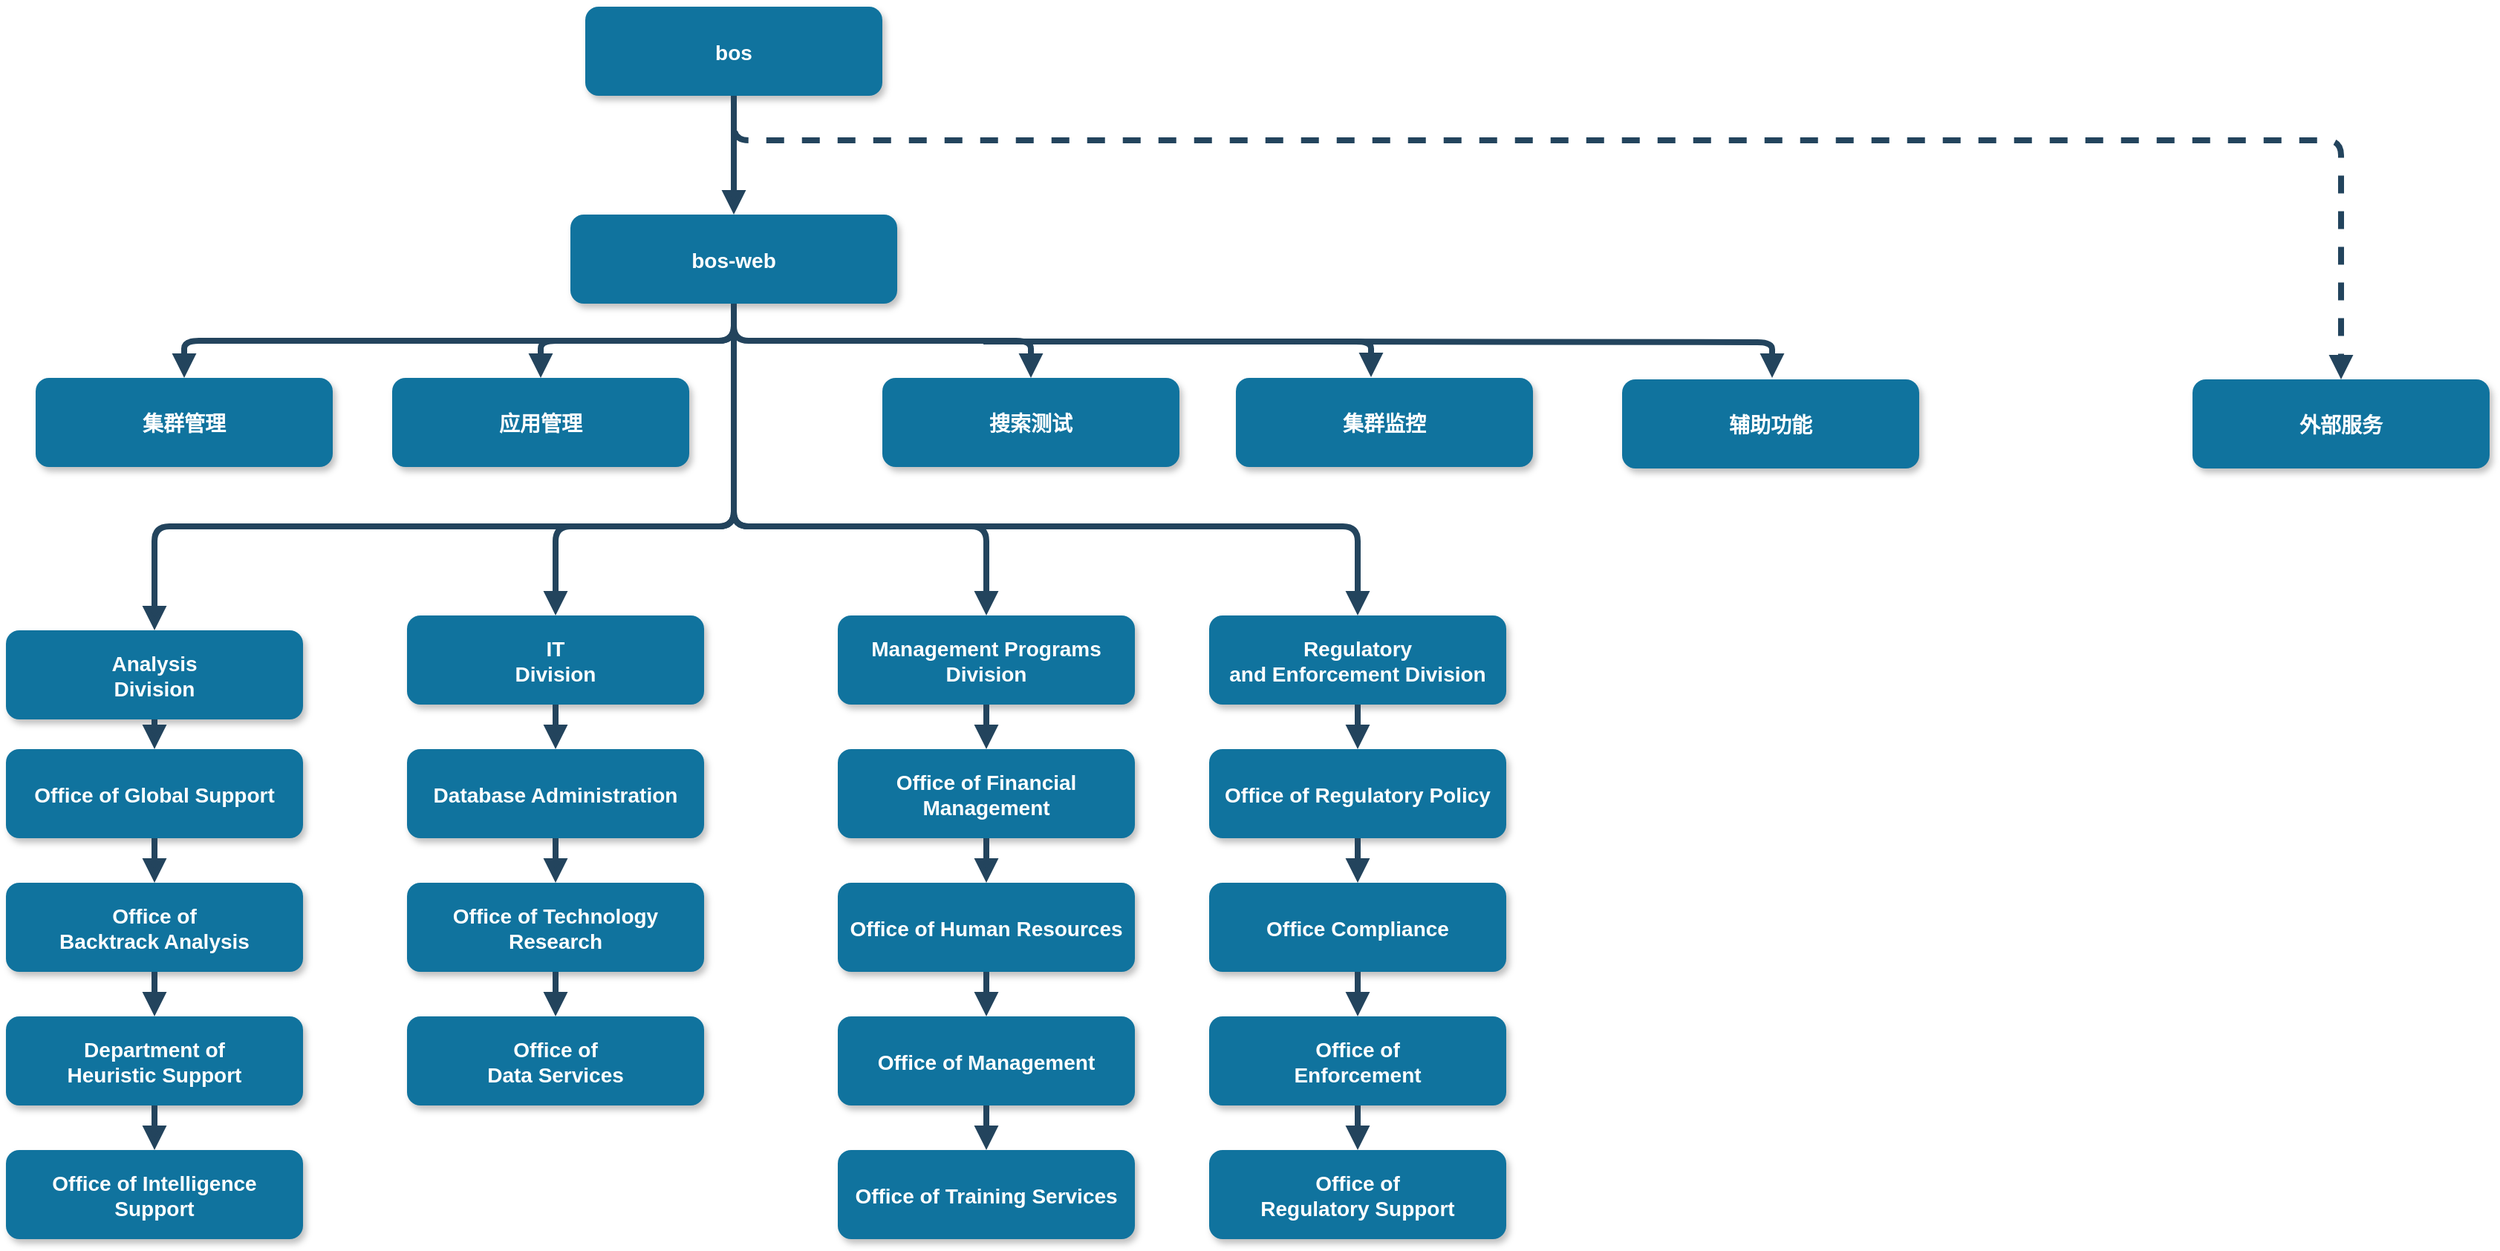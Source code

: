 <mxfile version="13.7.5" type="github">
  <diagram name="Page-1" id="97916047-d0de-89f5-080d-49f4d83e522f">
    <mxGraphModel dx="1426" dy="707" grid="1" gridSize="10" guides="1" tooltips="1" connect="1" arrows="1" fold="1" page="1" pageScale="1.5" pageWidth="1169" pageHeight="827" background="#ffffff" math="0" shadow="0">
      <root>
        <mxCell id="0" />
        <mxCell id="1" parent="0" />
        <mxCell id="2" value="bos" style="rounded=1;fillColor=#10739E;strokeColor=none;shadow=1;gradientColor=none;fontStyle=1;fontColor=#FFFFFF;fontSize=14;" parent="1" vertex="1">
          <mxGeometry x="672" y="205.5" width="200" height="60" as="geometry" />
        </mxCell>
        <UserObject label="bos-web" id="3">
          <mxCell style="rounded=1;fillColor=#10739E;strokeColor=none;shadow=1;gradientColor=none;fontStyle=1;fontColor=#FFFFFF;fontSize=14;" parent="1" vertex="1">
            <mxGeometry x="662" y="345.5" width="220" height="60" as="geometry" />
          </mxCell>
        </UserObject>
        <mxCell id="4" value="&#xa;集群管理&#xa;" style="rounded=1;fillColor=#10739E;strokeColor=none;shadow=1;gradientColor=none;fontStyle=1;fontSize=14;fontColor=#FFFFFF;" parent="1" vertex="1">
          <mxGeometry x="302" y="455.5" width="200" height="60" as="geometry" />
        </mxCell>
        <mxCell id="5" value="应用管理" style="rounded=1;fillColor=#10739E;strokeColor=none;shadow=1;gradientColor=none;fontStyle=1;fontColor=#FFFFFF;fontSize=14;" parent="1" vertex="1">
          <mxGeometry x="542" y="455.5" width="200" height="60" as="geometry" />
        </mxCell>
        <mxCell id="6" value="搜索测试" style="rounded=1;fillColor=#10739E;strokeColor=none;shadow=1;gradientColor=none;fontStyle=1;fontColor=#FFFFFF;fontSize=14;" parent="1" vertex="1">
          <mxGeometry x="872" y="455.5" width="200" height="60" as="geometry" />
        </mxCell>
        <mxCell id="7" value="外部服务" style="rounded=1;fillColor=#10739E;strokeColor=none;shadow=1;gradientColor=none;fontStyle=1;fontColor=#FFFFFF;fontSize=14;" parent="1" vertex="1">
          <mxGeometry x="1754" y="456.5" width="200" height="60" as="geometry" />
        </mxCell>
        <mxCell id="8" value="Analysis &#xa;Division" style="rounded=1;fillColor=#10739E;strokeColor=none;shadow=1;gradientColor=none;fontStyle=1;fontColor=#FFFFFF;fontSize=14;" parent="1" vertex="1">
          <mxGeometry x="282" y="625.5" width="200" height="60" as="geometry" />
        </mxCell>
        <mxCell id="9" value="Office of Global Support" style="rounded=1;fillColor=#10739E;strokeColor=none;shadow=1;gradientColor=none;fontStyle=1;fontColor=#FFFFFF;fontSize=14;" parent="1" vertex="1">
          <mxGeometry x="282" y="705.5" width="200" height="60" as="geometry" />
        </mxCell>
        <mxCell id="10" value="Office of &#xa;Backtrack Analysis" style="rounded=1;fillColor=#10739E;strokeColor=none;shadow=1;gradientColor=none;fontStyle=1;fontColor=#FFFFFF;fontSize=14;" parent="1" vertex="1">
          <mxGeometry x="282" y="795.5" width="200" height="60" as="geometry" />
        </mxCell>
        <mxCell id="11" value="Department of &#xa;Heuristic Support" style="rounded=1;fillColor=#10739E;strokeColor=none;shadow=1;gradientColor=none;fontStyle=1;fontColor=#FFFFFF;fontSize=14;" parent="1" vertex="1">
          <mxGeometry x="282" y="885.5" width="200" height="60" as="geometry" />
        </mxCell>
        <mxCell id="12" value="Office of Intelligence &#xa;Support" style="rounded=1;fillColor=#10739E;strokeColor=none;shadow=1;gradientColor=none;fontStyle=1;fontColor=#FFFFFF;fontSize=14;" parent="1" vertex="1">
          <mxGeometry x="282" y="975.5" width="200" height="60" as="geometry" />
        </mxCell>
        <mxCell id="13" value="IT&#xa;Division" style="rounded=1;fillColor=#10739E;strokeColor=none;shadow=1;gradientColor=none;fontStyle=1;fontColor=#FFFFFF;fontSize=14;" parent="1" vertex="1">
          <mxGeometry x="552" y="615.5" width="200" height="60" as="geometry" />
        </mxCell>
        <mxCell id="14" value="Database Administration" style="rounded=1;fillColor=#10739E;strokeColor=none;shadow=1;gradientColor=none;fontStyle=1;fontColor=#FFFFFF;fontSize=14;" parent="1" vertex="1">
          <mxGeometry x="552" y="705.5" width="200" height="60" as="geometry" />
        </mxCell>
        <mxCell id="15" value="Office of Technology &#xa;Research" style="rounded=1;fillColor=#10739E;strokeColor=none;shadow=1;gradientColor=none;fontStyle=1;fontColor=#FFFFFF;fontSize=14;" parent="1" vertex="1">
          <mxGeometry x="552" y="795.5" width="200" height="60" as="geometry" />
        </mxCell>
        <mxCell id="16" value="Office of&#xa;Data Services" style="rounded=1;fillColor=#10739E;strokeColor=none;shadow=1;gradientColor=none;fontStyle=1;fontColor=#FFFFFF;fontSize=14;" parent="1" vertex="1">
          <mxGeometry x="552" y="885.5" width="200" height="60" as="geometry" />
        </mxCell>
        <mxCell id="18" value="Management Programs &#xa;Division" style="rounded=1;fillColor=#10739E;strokeColor=none;shadow=1;gradientColor=none;fontStyle=1;fontColor=#FFFFFF;fontSize=14;" parent="1" vertex="1">
          <mxGeometry x="842" y="615.5" width="200" height="60" as="geometry" />
        </mxCell>
        <mxCell id="19" value="Office of Financial &#xa;Management" style="rounded=1;fillColor=#10739E;strokeColor=none;shadow=1;gradientColor=none;fontStyle=1;fontColor=#FFFFFF;fontSize=14;" parent="1" vertex="1">
          <mxGeometry x="842" y="705.5" width="200" height="60" as="geometry" />
        </mxCell>
        <mxCell id="20" value="Office of Human Resources" style="rounded=1;fillColor=#10739E;strokeColor=none;shadow=1;gradientColor=none;fontStyle=1;fontColor=#FFFFFF;fontSize=14;" parent="1" vertex="1">
          <mxGeometry x="842" y="795.5" width="200" height="60" as="geometry" />
        </mxCell>
        <mxCell id="21" value="Office of Management " style="rounded=1;fillColor=#10739E;strokeColor=none;shadow=1;gradientColor=none;fontStyle=1;fontColor=#FFFFFF;fontSize=14;" parent="1" vertex="1">
          <mxGeometry x="842" y="885.5" width="200" height="60" as="geometry" />
        </mxCell>
        <mxCell id="22" value="Office of Training Services" style="rounded=1;fillColor=#10739E;strokeColor=none;shadow=1;gradientColor=none;fontStyle=1;fontColor=#FFFFFF;fontSize=14;" parent="1" vertex="1">
          <mxGeometry x="842" y="975.5" width="200" height="60" as="geometry" />
        </mxCell>
        <mxCell id="23" value="Regulatory &#xa;and Enforcement Division" style="rounded=1;fillColor=#10739E;strokeColor=none;shadow=1;gradientColor=none;fontStyle=1;fontColor=#FFFFFF;fontSize=14;" parent="1" vertex="1">
          <mxGeometry x="1092" y="615.5" width="200" height="60" as="geometry" />
        </mxCell>
        <mxCell id="24" value="Office of Regulatory Policy" style="rounded=1;fillColor=#10739E;strokeColor=none;shadow=1;gradientColor=none;fontStyle=1;fontColor=#FFFFFF;fontSize=14;" parent="1" vertex="1">
          <mxGeometry x="1092" y="705.5" width="200" height="60" as="geometry" />
        </mxCell>
        <mxCell id="25" value="Office Compliance" style="rounded=1;fillColor=#10739E;strokeColor=none;shadow=1;gradientColor=none;fontStyle=1;fontColor=#FFFFFF;fontSize=14;" parent="1" vertex="1">
          <mxGeometry x="1092" y="795.5" width="200" height="60" as="geometry" />
        </mxCell>
        <mxCell id="26" value="Office of &#xa;Enforcement" style="rounded=1;fillColor=#10739E;strokeColor=none;shadow=1;gradientColor=none;fontStyle=1;fontColor=#FFFFFF;fontSize=14;" parent="1" vertex="1">
          <mxGeometry x="1092" y="885.5" width="200" height="60" as="geometry" />
        </mxCell>
        <mxCell id="27" value="Office of&#xa; Regulatory Support" style="rounded=1;fillColor=#10739E;strokeColor=none;shadow=1;gradientColor=none;fontStyle=1;fontColor=#FFFFFF;fontSize=14;" parent="1" vertex="1">
          <mxGeometry x="1092" y="975.5" width="200" height="60" as="geometry" />
        </mxCell>
        <mxCell id="29" value="" style="edgeStyle=elbowEdgeStyle;elbow=vertical;strokeWidth=4;endArrow=block;endFill=1;fontStyle=1;strokeColor=#23445D;" parent="1" source="2" target="3" edge="1">
          <mxGeometry x="22" y="165.5" width="100" height="100" as="geometry">
            <mxPoint x="22" y="265.5" as="sourcePoint" />
            <mxPoint x="122" y="165.5" as="targetPoint" />
          </mxGeometry>
        </mxCell>
        <mxCell id="30" value="" style="edgeStyle=elbowEdgeStyle;elbow=vertical;strokeWidth=4;endArrow=block;endFill=1;fontStyle=1;strokeColor=#23445D;" parent="1" source="3" target="5" edge="1">
          <mxGeometry x="22" y="165.5" width="100" height="100" as="geometry">
            <mxPoint x="22" y="265.5" as="sourcePoint" />
            <mxPoint x="122" y="165.5" as="targetPoint" />
          </mxGeometry>
        </mxCell>
        <mxCell id="31" value="" style="edgeStyle=elbowEdgeStyle;elbow=vertical;strokeWidth=4;endArrow=block;endFill=1;fontStyle=1;strokeColor=#23445D;" parent="1" source="3" target="4" edge="1">
          <mxGeometry x="22" y="165.5" width="100" height="100" as="geometry">
            <mxPoint x="22" y="265.5" as="sourcePoint" />
            <mxPoint x="122" y="165.5" as="targetPoint" />
          </mxGeometry>
        </mxCell>
        <mxCell id="32" value="" style="edgeStyle=elbowEdgeStyle;elbow=vertical;strokeWidth=4;endArrow=block;endFill=1;fontStyle=1;strokeColor=#23445D;" parent="1" source="3" target="6" edge="1">
          <mxGeometry x="22" y="165.5" width="100" height="100" as="geometry">
            <mxPoint x="22" y="265.5" as="sourcePoint" />
            <mxPoint x="122" y="165.5" as="targetPoint" />
          </mxGeometry>
        </mxCell>
        <mxCell id="33" value="" style="edgeStyle=elbowEdgeStyle;elbow=vertical;strokeWidth=4;endArrow=block;endFill=1;fontStyle=1;dashed=1;strokeColor=#23445D;" parent="1" source="2" target="7" edge="1">
          <mxGeometry x="22" y="165.5" width="100" height="100" as="geometry">
            <mxPoint x="22" y="265.5" as="sourcePoint" />
            <mxPoint x="122" y="165.5" as="targetPoint" />
            <Array as="points">
              <mxPoint x="1062" y="295.5" />
            </Array>
          </mxGeometry>
        </mxCell>
        <mxCell id="34" value="" style="edgeStyle=elbowEdgeStyle;elbow=vertical;strokeWidth=4;endArrow=block;endFill=1;fontStyle=1;strokeColor=#23445D;" parent="1" source="3" target="8" edge="1">
          <mxGeometry x="22" y="165.5" width="100" height="100" as="geometry">
            <mxPoint x="22" y="265.5" as="sourcePoint" />
            <mxPoint x="122" y="165.5" as="targetPoint" />
            <Array as="points">
              <mxPoint x="552" y="555.5" />
            </Array>
          </mxGeometry>
        </mxCell>
        <mxCell id="37" value="" style="edgeStyle=elbowEdgeStyle;elbow=vertical;strokeWidth=4;endArrow=block;endFill=1;fontStyle=1;strokeColor=#23445D;" parent="1" source="3" target="23" edge="1">
          <mxGeometry x="22" y="165.5" width="100" height="100" as="geometry">
            <mxPoint x="22" y="265.5" as="sourcePoint" />
            <mxPoint x="122" y="165.5" as="targetPoint" />
            <Array as="points">
              <mxPoint x="972" y="555.5" />
            </Array>
          </mxGeometry>
        </mxCell>
        <mxCell id="38" value="" style="edgeStyle=elbowEdgeStyle;elbow=vertical;strokeWidth=4;endArrow=block;endFill=1;fontStyle=1;strokeColor=#23445D;" parent="1" source="8" target="9" edge="1">
          <mxGeometry x="62" y="165.5" width="100" height="100" as="geometry">
            <mxPoint x="62" y="265.5" as="sourcePoint" />
            <mxPoint x="162" y="165.5" as="targetPoint" />
          </mxGeometry>
        </mxCell>
        <mxCell id="39" value="" style="edgeStyle=elbowEdgeStyle;elbow=vertical;strokeWidth=4;endArrow=block;endFill=1;fontStyle=1;strokeColor=#23445D;" parent="1" source="9" target="10" edge="1">
          <mxGeometry x="62" y="175.5" width="100" height="100" as="geometry">
            <mxPoint x="62" y="275.5" as="sourcePoint" />
            <mxPoint x="162" y="175.5" as="targetPoint" />
          </mxGeometry>
        </mxCell>
        <mxCell id="40" value="" style="edgeStyle=elbowEdgeStyle;elbow=vertical;strokeWidth=4;endArrow=block;endFill=1;fontStyle=1;strokeColor=#23445D;" parent="1" source="10" target="11" edge="1">
          <mxGeometry x="62" y="185.5" width="100" height="100" as="geometry">
            <mxPoint x="62" y="285.5" as="sourcePoint" />
            <mxPoint x="162" y="185.5" as="targetPoint" />
          </mxGeometry>
        </mxCell>
        <mxCell id="41" value="" style="edgeStyle=elbowEdgeStyle;elbow=vertical;strokeWidth=4;endArrow=block;endFill=1;fontStyle=1;strokeColor=#23445D;" parent="1" source="11" target="12" edge="1">
          <mxGeometry x="62" y="195.5" width="100" height="100" as="geometry">
            <mxPoint x="62" y="295.5" as="sourcePoint" />
            <mxPoint x="162" y="195.5" as="targetPoint" />
          </mxGeometry>
        </mxCell>
        <mxCell id="42" value="" style="edgeStyle=elbowEdgeStyle;elbow=vertical;strokeWidth=4;endArrow=block;endFill=1;fontStyle=1;strokeColor=#23445D;" parent="1" source="13" target="14" edge="1">
          <mxGeometry x="62" y="165.5" width="100" height="100" as="geometry">
            <mxPoint x="62" y="265.5" as="sourcePoint" />
            <mxPoint x="162" y="165.5" as="targetPoint" />
          </mxGeometry>
        </mxCell>
        <mxCell id="43" value="" style="edgeStyle=elbowEdgeStyle;elbow=vertical;strokeWidth=4;endArrow=block;endFill=1;fontStyle=1;strokeColor=#23445D;" parent="1" source="14" target="15" edge="1">
          <mxGeometry x="62" y="175.5" width="100" height="100" as="geometry">
            <mxPoint x="62" y="275.5" as="sourcePoint" />
            <mxPoint x="162" y="175.5" as="targetPoint" />
          </mxGeometry>
        </mxCell>
        <mxCell id="44" value="" style="edgeStyle=elbowEdgeStyle;elbow=vertical;strokeWidth=4;endArrow=block;endFill=1;fontStyle=1;strokeColor=#23445D;" parent="1" source="15" target="16" edge="1">
          <mxGeometry x="62" y="185.5" width="100" height="100" as="geometry">
            <mxPoint x="62" y="285.5" as="sourcePoint" />
            <mxPoint x="162" y="185.5" as="targetPoint" />
          </mxGeometry>
        </mxCell>
        <mxCell id="46" value="" style="edgeStyle=elbowEdgeStyle;elbow=vertical;strokeWidth=4;endArrow=block;endFill=1;fontStyle=1;strokeColor=#23445D;" parent="1" source="18" target="19" edge="1">
          <mxGeometry x="72" y="165.5" width="100" height="100" as="geometry">
            <mxPoint x="72" y="265.5" as="sourcePoint" />
            <mxPoint x="172" y="165.5" as="targetPoint" />
          </mxGeometry>
        </mxCell>
        <mxCell id="47" value="" style="edgeStyle=elbowEdgeStyle;elbow=vertical;strokeWidth=4;endArrow=block;endFill=1;fontStyle=1;strokeColor=#23445D;" parent="1" source="19" target="20" edge="1">
          <mxGeometry x="72" y="175.5" width="100" height="100" as="geometry">
            <mxPoint x="72" y="275.5" as="sourcePoint" />
            <mxPoint x="172" y="175.5" as="targetPoint" />
          </mxGeometry>
        </mxCell>
        <mxCell id="48" value="" style="edgeStyle=elbowEdgeStyle;elbow=vertical;strokeWidth=4;endArrow=block;endFill=1;fontStyle=1;strokeColor=#23445D;" parent="1" source="20" target="21" edge="1">
          <mxGeometry x="72" y="185.5" width="100" height="100" as="geometry">
            <mxPoint x="72" y="285.5" as="sourcePoint" />
            <mxPoint x="172" y="185.5" as="targetPoint" />
          </mxGeometry>
        </mxCell>
        <mxCell id="49" value="" style="edgeStyle=elbowEdgeStyle;elbow=vertical;strokeWidth=4;endArrow=block;endFill=1;fontStyle=1;strokeColor=#23445D;" parent="1" source="21" target="22" edge="1">
          <mxGeometry x="72" y="195.5" width="100" height="100" as="geometry">
            <mxPoint x="72" y="295.5" as="sourcePoint" />
            <mxPoint x="172" y="195.5" as="targetPoint" />
          </mxGeometry>
        </mxCell>
        <mxCell id="50" value="" style="edgeStyle=elbowEdgeStyle;elbow=vertical;strokeWidth=4;endArrow=block;endFill=1;fontStyle=1;strokeColor=#23445D;" parent="1" source="23" target="24" edge="1">
          <mxGeometry x="72" y="165.5" width="100" height="100" as="geometry">
            <mxPoint x="72" y="265.5" as="sourcePoint" />
            <mxPoint x="172" y="165.5" as="targetPoint" />
          </mxGeometry>
        </mxCell>
        <mxCell id="51" value="" style="edgeStyle=elbowEdgeStyle;elbow=vertical;strokeWidth=4;endArrow=block;endFill=1;fontStyle=1;strokeColor=#23445D;" parent="1" source="24" target="25" edge="1">
          <mxGeometry x="72" y="175.5" width="100" height="100" as="geometry">
            <mxPoint x="72" y="275.5" as="sourcePoint" />
            <mxPoint x="172" y="175.5" as="targetPoint" />
          </mxGeometry>
        </mxCell>
        <mxCell id="52" value="" style="edgeStyle=elbowEdgeStyle;elbow=vertical;strokeWidth=4;endArrow=block;endFill=1;fontStyle=1;strokeColor=#23445D;" parent="1" source="25" target="26" edge="1">
          <mxGeometry x="72" y="185.5" width="100" height="100" as="geometry">
            <mxPoint x="72" y="285.5" as="sourcePoint" />
            <mxPoint x="172" y="185.5" as="targetPoint" />
          </mxGeometry>
        </mxCell>
        <mxCell id="53" value="" style="edgeStyle=elbowEdgeStyle;elbow=vertical;strokeWidth=4;endArrow=block;endFill=1;fontStyle=1;strokeColor=#23445D;" parent="1" source="26" target="27" edge="1">
          <mxGeometry x="72" y="195.5" width="100" height="100" as="geometry">
            <mxPoint x="72" y="295.5" as="sourcePoint" />
            <mxPoint x="172" y="195.5" as="targetPoint" />
          </mxGeometry>
        </mxCell>
        <mxCell id="54" value="" style="edgeStyle=elbowEdgeStyle;elbow=vertical;strokeWidth=4;endArrow=block;endFill=1;fontStyle=1;strokeColor=#23445D;" parent="1" source="3" target="13" edge="1">
          <mxGeometry x="22" y="165.5" width="100" height="100" as="geometry">
            <mxPoint x="22" y="265.5" as="sourcePoint" />
            <mxPoint x="122" y="165.5" as="targetPoint" />
            <Array as="points">
              <mxPoint x="652" y="555.5" />
            </Array>
          </mxGeometry>
        </mxCell>
        <mxCell id="55" value="" style="edgeStyle=elbowEdgeStyle;elbow=vertical;strokeWidth=4;endArrow=block;endFill=1;fontStyle=1;strokeColor=#23445D;" parent="1" source="3" target="18" edge="1">
          <mxGeometry x="22" y="165.5" width="100" height="100" as="geometry">
            <mxPoint x="22" y="265.5" as="sourcePoint" />
            <mxPoint x="122" y="165.5" as="targetPoint" />
            <Array as="points">
              <mxPoint x="942" y="555.5" />
            </Array>
          </mxGeometry>
        </mxCell>
        <mxCell id="-gDG9ld895puFGxJs00T-65" value="集群监控" style="rounded=1;fillColor=#10739E;strokeColor=none;shadow=1;gradientColor=none;fontStyle=1;fontColor=#FFFFFF;fontSize=14;" vertex="1" parent="1">
          <mxGeometry x="1110" y="455.5" width="200" height="60" as="geometry" />
        </mxCell>
        <mxCell id="-gDG9ld895puFGxJs00T-67" value="辅助功能" style="rounded=1;fillColor=#10739E;strokeColor=none;shadow=1;gradientColor=none;fontStyle=1;fontColor=#FFFFFF;fontSize=14;" vertex="1" parent="1">
          <mxGeometry x="1370" y="456.5" width="200" height="60" as="geometry" />
        </mxCell>
        <mxCell id="-gDG9ld895puFGxJs00T-70" value="" style="edgeStyle=elbowEdgeStyle;elbow=vertical;strokeWidth=4;endArrow=block;endFill=1;fontStyle=1;strokeColor=#23445D;entryX=0.455;entryY=-0.008;entryDx=0;entryDy=0;entryPerimeter=0;" edge="1" parent="1" target="-gDG9ld895puFGxJs00T-65">
          <mxGeometry x="270" y="163.5" width="100" height="100" as="geometry">
            <mxPoint x="940" y="431" as="sourcePoint" />
            <mxPoint x="1220" y="453.5" as="targetPoint" />
            <Array as="points">
              <mxPoint x="1080" y="431" />
            </Array>
          </mxGeometry>
        </mxCell>
        <mxCell id="-gDG9ld895puFGxJs00T-71" value="" style="edgeStyle=elbowEdgeStyle;elbow=vertical;strokeWidth=4;endArrow=block;endFill=1;fontStyle=1;strokeColor=#23445D;entryX=0.455;entryY=-0.008;entryDx=0;entryDy=0;entryPerimeter=0;" edge="1" parent="1">
          <mxGeometry x="540" y="163.98" width="100" height="100" as="geometry">
            <mxPoint x="1150" y="431" as="sourcePoint" />
            <mxPoint x="1471" y="455.5" as="targetPoint" />
            <Array as="points">
              <mxPoint x="1350" y="431.48" />
            </Array>
          </mxGeometry>
        </mxCell>
      </root>
    </mxGraphModel>
  </diagram>
</mxfile>
